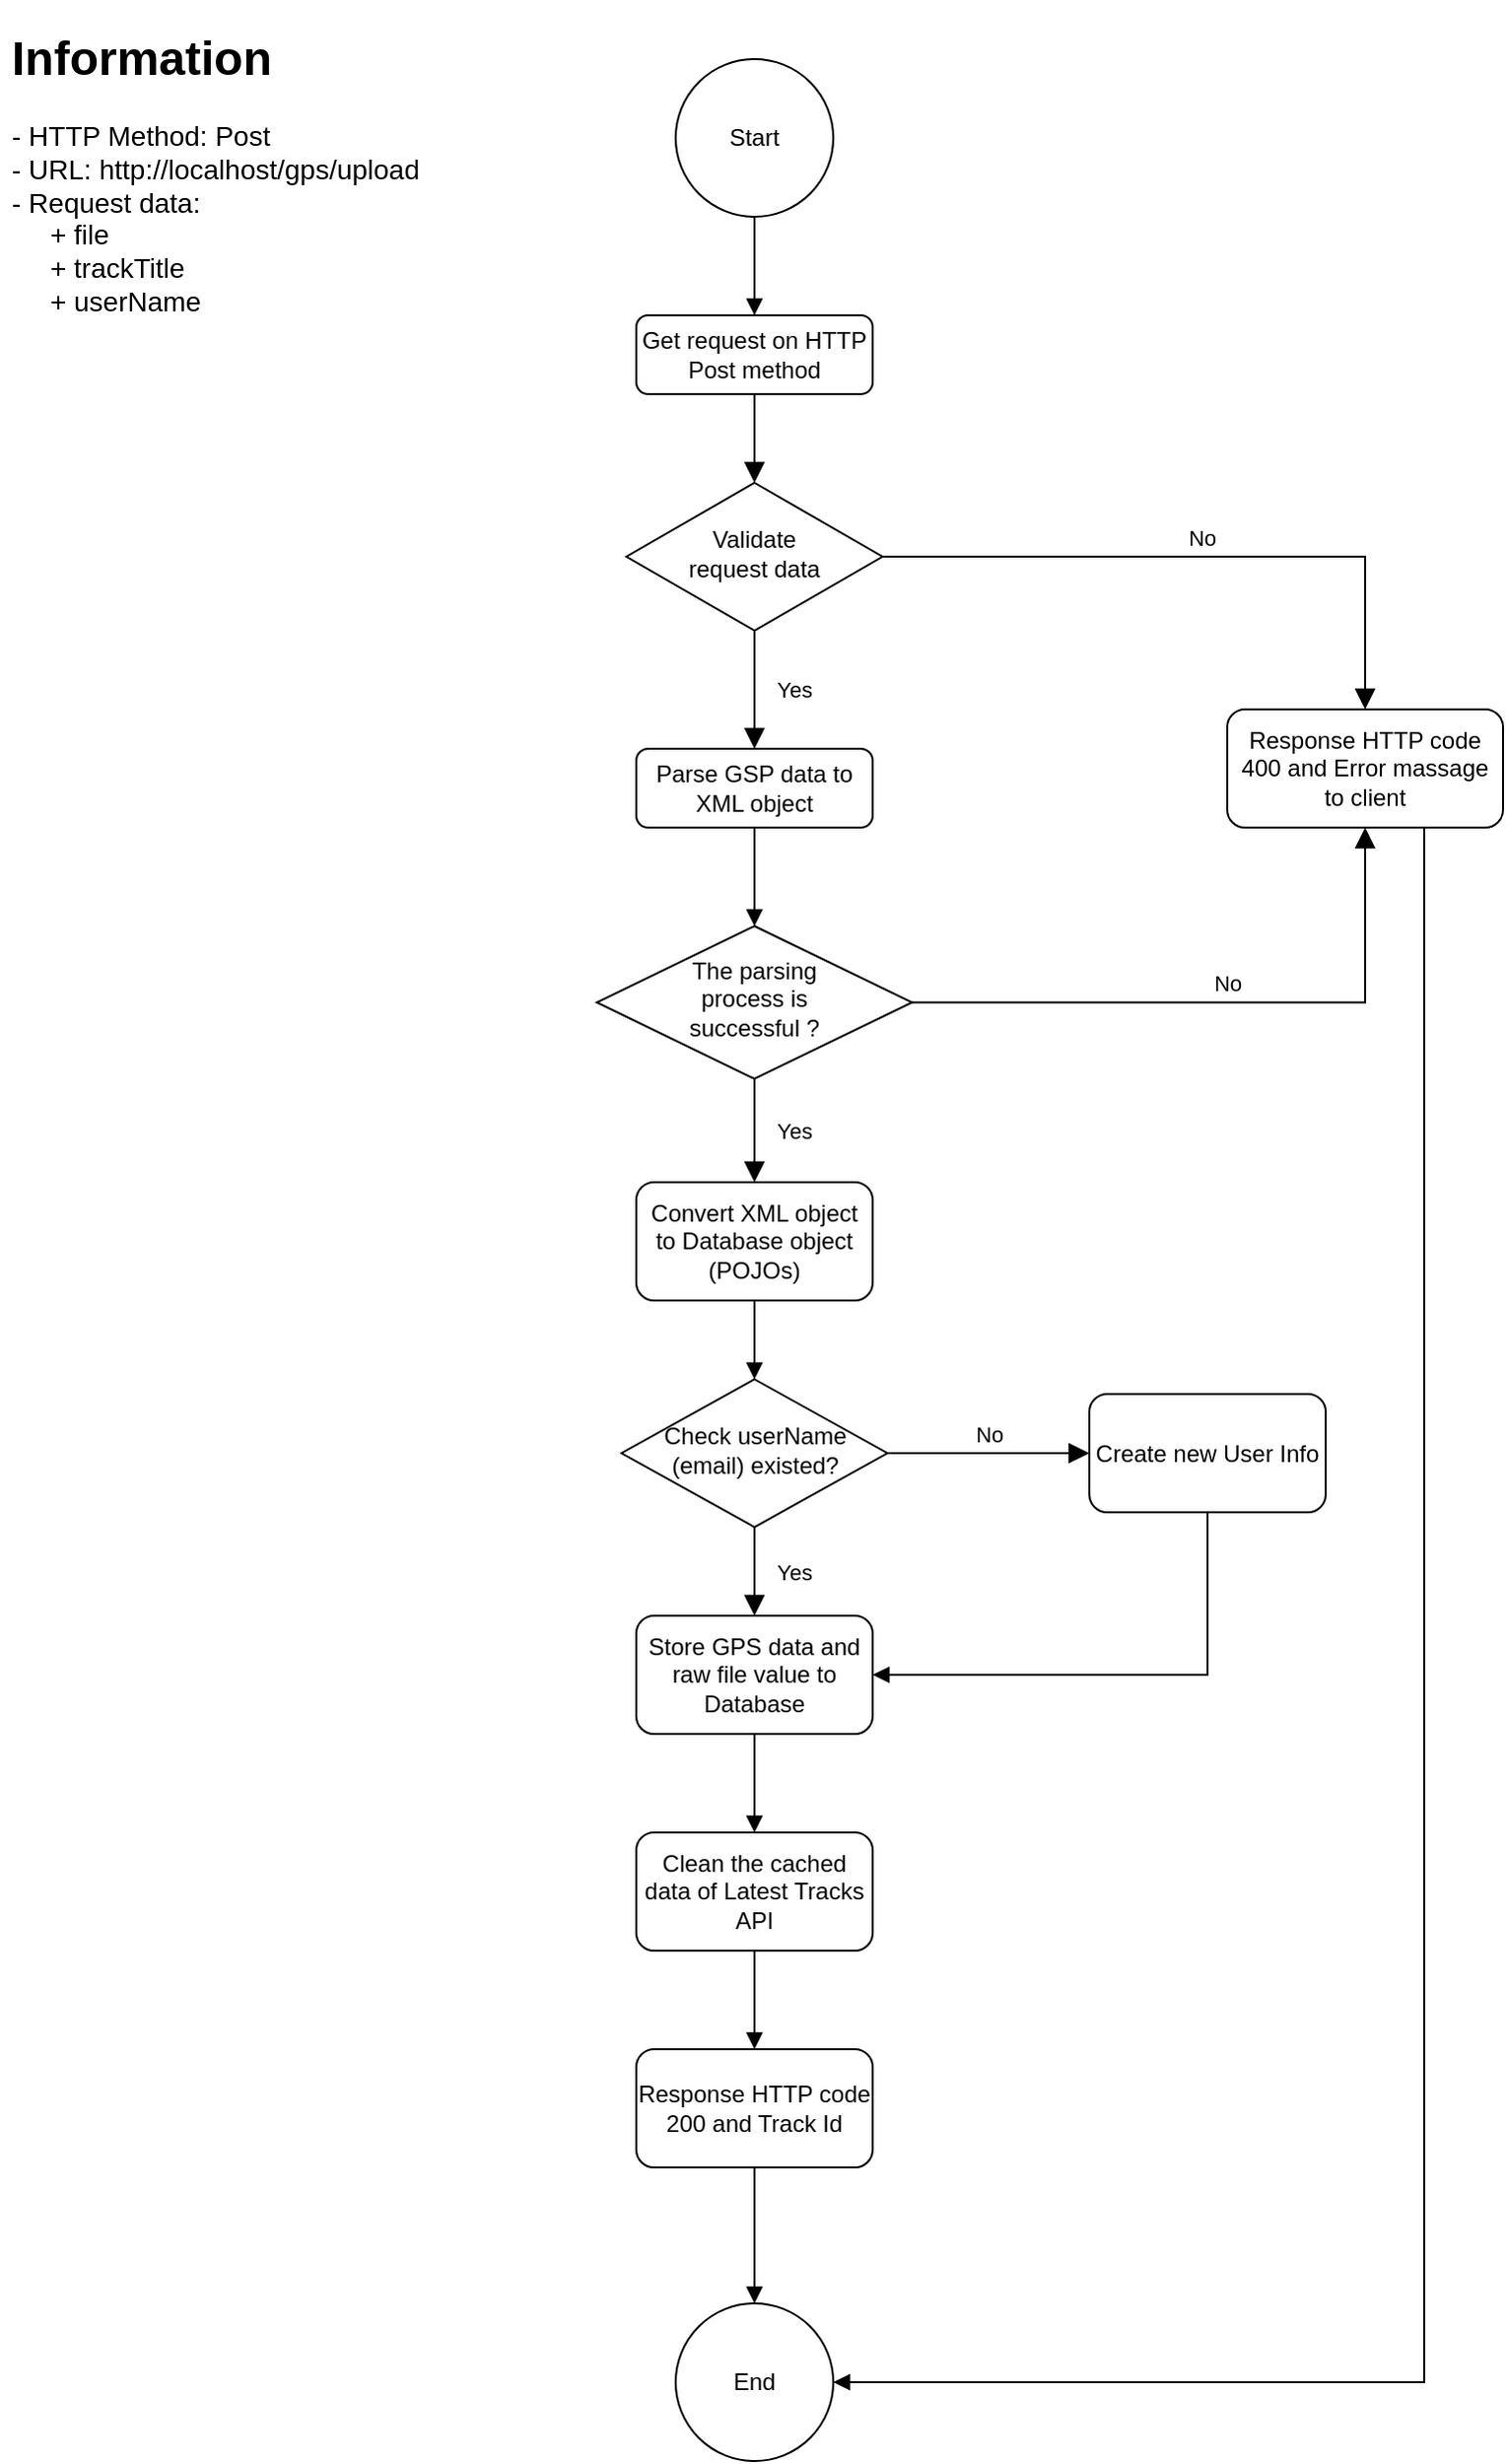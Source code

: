 <mxfile version="13.7.9" type="device" pages="3"><diagram id="C5RBs43oDa-KdzZeNtuy" name="Upload GPS file API"><mxGraphModel dx="931" dy="863" grid="1" gridSize="10" guides="1" tooltips="1" connect="1" arrows="1" fold="1" page="1" pageScale="1" pageWidth="827" pageHeight="1169" math="0" shadow="0"><root><mxCell id="WIyWlLk6GJQsqaUBKTNV-0"/><mxCell id="WIyWlLk6GJQsqaUBKTNV-1" parent="WIyWlLk6GJQsqaUBKTNV-0"/><mxCell id="WIyWlLk6GJQsqaUBKTNV-2" value="" style="rounded=0;html=1;jettySize=auto;orthogonalLoop=1;fontSize=11;endArrow=block;endFill=1;endSize=8;strokeWidth=1;shadow=0;labelBackgroundColor=none;edgeStyle=orthogonalEdgeStyle;" parent="WIyWlLk6GJQsqaUBKTNV-1" source="WIyWlLk6GJQsqaUBKTNV-3" target="WIyWlLk6GJQsqaUBKTNV-6" edge="1"><mxGeometry relative="1" as="geometry"/></mxCell><mxCell id="WIyWlLk6GJQsqaUBKTNV-3" value="Get request on HTTP Post method" style="rounded=1;whiteSpace=wrap;html=1;fontSize=12;glass=0;strokeWidth=1;shadow=0;" parent="WIyWlLk6GJQsqaUBKTNV-1" vertex="1"><mxGeometry x="350" y="160" width="120" height="40" as="geometry"/></mxCell><mxCell id="WIyWlLk6GJQsqaUBKTNV-4" value="Yes" style="rounded=0;html=1;jettySize=auto;orthogonalLoop=1;fontSize=11;endArrow=block;endFill=1;endSize=8;strokeWidth=1;shadow=0;labelBackgroundColor=none;edgeStyle=orthogonalEdgeStyle;" parent="WIyWlLk6GJQsqaUBKTNV-1" source="WIyWlLk6GJQsqaUBKTNV-6" target="WIyWlLk6GJQsqaUBKTNV-12" edge="1"><mxGeometry y="20" relative="1" as="geometry"><mxPoint as="offset"/><mxPoint x="410" y="370" as="targetPoint"/></mxGeometry></mxCell><mxCell id="WIyWlLk6GJQsqaUBKTNV-5" value="No" style="edgeStyle=orthogonalEdgeStyle;rounded=0;html=1;jettySize=auto;orthogonalLoop=1;fontSize=11;endArrow=block;endFill=1;endSize=8;strokeWidth=1;shadow=0;labelBackgroundColor=none;" parent="WIyWlLk6GJQsqaUBKTNV-1" source="WIyWlLk6GJQsqaUBKTNV-6" target="WIyWlLk6GJQsqaUBKTNV-7" edge="1"><mxGeometry y="10" relative="1" as="geometry"><mxPoint as="offset"/></mxGeometry></mxCell><mxCell id="WIyWlLk6GJQsqaUBKTNV-6" value="Validate &lt;br&gt;request data" style="rhombus;whiteSpace=wrap;html=1;shadow=0;fontFamily=Helvetica;fontSize=12;align=center;strokeWidth=1;spacing=6;spacingTop=-4;" parent="WIyWlLk6GJQsqaUBKTNV-1" vertex="1"><mxGeometry x="345" y="245" width="130" height="75" as="geometry"/></mxCell><mxCell id="btYpiy4eYQdezpO6Eii2-0" style="edgeStyle=orthogonalEdgeStyle;rounded=0;orthogonalLoop=1;jettySize=auto;html=1;entryX=1;entryY=0.5;entryDx=0;entryDy=0;endArrow=block;endFill=1;" edge="1" parent="WIyWlLk6GJQsqaUBKTNV-1" source="WIyWlLk6GJQsqaUBKTNV-7" target="DVDZbF4AG9tviBJx6Me5-22"><mxGeometry relative="1" as="geometry"><Array as="points"><mxPoint x="750" y="1209"/></Array></mxGeometry></mxCell><mxCell id="WIyWlLk6GJQsqaUBKTNV-7" value="Response HTTP code 400 and Error massage to client" style="rounded=1;whiteSpace=wrap;html=1;fontSize=12;glass=0;strokeWidth=1;shadow=0;" parent="WIyWlLk6GJQsqaUBKTNV-1" vertex="1"><mxGeometry x="650" y="360" width="140" height="60" as="geometry"/></mxCell><mxCell id="DVDZbF4AG9tviBJx6Me5-8" value="" style="edgeStyle=orthogonalEdgeStyle;rounded=0;orthogonalLoop=1;jettySize=auto;html=1;endArrow=block;endFill=1;" edge="1" parent="WIyWlLk6GJQsqaUBKTNV-1" source="WIyWlLk6GJQsqaUBKTNV-12" target="DVDZbF4AG9tviBJx6Me5-6"><mxGeometry relative="1" as="geometry"/></mxCell><mxCell id="WIyWlLk6GJQsqaUBKTNV-12" value="Parse GSP data to XML object" style="rounded=1;whiteSpace=wrap;html=1;fontSize=12;glass=0;strokeWidth=1;shadow=0;" parent="WIyWlLk6GJQsqaUBKTNV-1" vertex="1"><mxGeometry x="350" y="380" width="120" height="40" as="geometry"/></mxCell><mxCell id="DVDZbF4AG9tviBJx6Me5-2" value="" style="edgeStyle=orthogonalEdgeStyle;rounded=0;orthogonalLoop=1;jettySize=auto;html=1;endArrow=block;endFill=1;" edge="1" parent="WIyWlLk6GJQsqaUBKTNV-1" source="DVDZbF4AG9tviBJx6Me5-0" target="WIyWlLk6GJQsqaUBKTNV-3"><mxGeometry relative="1" as="geometry"/></mxCell><mxCell id="DVDZbF4AG9tviBJx6Me5-0" value="Start" style="ellipse;whiteSpace=wrap;html=1;aspect=fixed;" vertex="1" parent="WIyWlLk6GJQsqaUBKTNV-1"><mxGeometry x="370" y="30" width="80" height="80" as="geometry"/></mxCell><mxCell id="DVDZbF4AG9tviBJx6Me5-4" value="Yes" style="rounded=0;html=1;jettySize=auto;orthogonalLoop=1;fontSize=11;endArrow=block;endFill=1;endSize=8;strokeWidth=1;shadow=0;labelBackgroundColor=none;edgeStyle=orthogonalEdgeStyle;" edge="1" parent="WIyWlLk6GJQsqaUBKTNV-1" source="DVDZbF4AG9tviBJx6Me5-6" target="DVDZbF4AG9tviBJx6Me5-9"><mxGeometry y="20" relative="1" as="geometry"><mxPoint as="offset"/><mxPoint x="390" y="610" as="targetPoint"/></mxGeometry></mxCell><mxCell id="DVDZbF4AG9tviBJx6Me5-5" value="No" style="edgeStyle=orthogonalEdgeStyle;rounded=0;html=1;jettySize=auto;orthogonalLoop=1;fontSize=11;endArrow=block;endFill=1;endSize=8;strokeWidth=1;shadow=0;labelBackgroundColor=none;entryX=0.5;entryY=1;entryDx=0;entryDy=0;" edge="1" parent="WIyWlLk6GJQsqaUBKTNV-1" source="DVDZbF4AG9tviBJx6Me5-6" target="WIyWlLk6GJQsqaUBKTNV-7"><mxGeometry y="10" relative="1" as="geometry"><mxPoint as="offset"/><mxPoint x="580" y="540" as="targetPoint"/></mxGeometry></mxCell><mxCell id="DVDZbF4AG9tviBJx6Me5-6" value="The parsing &lt;br&gt;process is &lt;br&gt;successful ?" style="rhombus;whiteSpace=wrap;html=1;shadow=0;fontFamily=Helvetica;fontSize=12;align=center;strokeWidth=1;spacing=6;spacingTop=-4;" vertex="1" parent="WIyWlLk6GJQsqaUBKTNV-1"><mxGeometry x="330" y="470" width="160" height="77.5" as="geometry"/></mxCell><mxCell id="DVDZbF4AG9tviBJx6Me5-16" value="" style="edgeStyle=orthogonalEdgeStyle;rounded=0;orthogonalLoop=1;jettySize=auto;html=1;endArrow=block;endFill=1;" edge="1" parent="WIyWlLk6GJQsqaUBKTNV-1" source="DVDZbF4AG9tviBJx6Me5-9" target="DVDZbF4AG9tviBJx6Me5-15"><mxGeometry relative="1" as="geometry"/></mxCell><mxCell id="DVDZbF4AG9tviBJx6Me5-9" value="Convert XML object to Database object (POJOs)" style="rounded=1;whiteSpace=wrap;html=1;fontSize=12;glass=0;strokeWidth=1;shadow=0;" vertex="1" parent="WIyWlLk6GJQsqaUBKTNV-1"><mxGeometry x="350" y="600" width="120" height="60" as="geometry"/></mxCell><mxCell id="DVDZbF4AG9tviBJx6Me5-13" value="Yes" style="rounded=0;html=1;jettySize=auto;orthogonalLoop=1;fontSize=11;endArrow=block;endFill=1;endSize=8;strokeWidth=1;shadow=0;labelBackgroundColor=none;edgeStyle=orthogonalEdgeStyle;" edge="1" parent="WIyWlLk6GJQsqaUBKTNV-1" source="DVDZbF4AG9tviBJx6Me5-15" target="DVDZbF4AG9tviBJx6Me5-18"><mxGeometry y="20" relative="1" as="geometry"><mxPoint as="offset"/><mxPoint x="410" y="825" as="targetPoint"/></mxGeometry></mxCell><mxCell id="DVDZbF4AG9tviBJx6Me5-14" value="No" style="edgeStyle=orthogonalEdgeStyle;rounded=0;html=1;jettySize=auto;orthogonalLoop=1;fontSize=11;endArrow=block;endFill=1;endSize=8;strokeWidth=1;shadow=0;labelBackgroundColor=none;entryX=0;entryY=0.5;entryDx=0;entryDy=0;" edge="1" parent="WIyWlLk6GJQsqaUBKTNV-1" source="DVDZbF4AG9tviBJx6Me5-15" target="DVDZbF4AG9tviBJx6Me5-17"><mxGeometry y="10" relative="1" as="geometry"><mxPoint as="offset"/><mxPoint x="560" y="727.5" as="targetPoint"/></mxGeometry></mxCell><mxCell id="DVDZbF4AG9tviBJx6Me5-15" value="Check userName (email) existed?" style="rhombus;whiteSpace=wrap;html=1;shadow=0;fontFamily=Helvetica;fontSize=12;align=center;strokeWidth=1;spacing=6;spacingTop=-4;" vertex="1" parent="WIyWlLk6GJQsqaUBKTNV-1"><mxGeometry x="342.5" y="700" width="135" height="75" as="geometry"/></mxCell><mxCell id="DVDZbF4AG9tviBJx6Me5-19" style="edgeStyle=orthogonalEdgeStyle;rounded=0;orthogonalLoop=1;jettySize=auto;html=1;entryX=1;entryY=0.5;entryDx=0;entryDy=0;endArrow=block;endFill=1;" edge="1" parent="WIyWlLk6GJQsqaUBKTNV-1" source="DVDZbF4AG9tviBJx6Me5-17" target="DVDZbF4AG9tviBJx6Me5-18"><mxGeometry relative="1" as="geometry"><Array as="points"><mxPoint x="640" y="850"/></Array></mxGeometry></mxCell><mxCell id="DVDZbF4AG9tviBJx6Me5-17" value="Create new User Info" style="rounded=1;whiteSpace=wrap;html=1;fontSize=12;glass=0;strokeWidth=1;shadow=0;" vertex="1" parent="WIyWlLk6GJQsqaUBKTNV-1"><mxGeometry x="580" y="707.5" width="120" height="60" as="geometry"/></mxCell><mxCell id="RsEQokVqoCm0Nu-ESWUh-1" value="" style="edgeStyle=orthogonalEdgeStyle;rounded=0;orthogonalLoop=1;jettySize=auto;html=1;endArrow=block;endFill=1;" edge="1" parent="WIyWlLk6GJQsqaUBKTNV-1" source="DVDZbF4AG9tviBJx6Me5-18" target="RsEQokVqoCm0Nu-ESWUh-0"><mxGeometry relative="1" as="geometry"/></mxCell><mxCell id="DVDZbF4AG9tviBJx6Me5-18" value="Store GPS data and raw file value to Database" style="rounded=1;whiteSpace=wrap;html=1;fontSize=12;glass=0;strokeWidth=1;shadow=0;" vertex="1" parent="WIyWlLk6GJQsqaUBKTNV-1"><mxGeometry x="350" y="820" width="120" height="60" as="geometry"/></mxCell><mxCell id="DVDZbF4AG9tviBJx6Me5-23" value="" style="edgeStyle=orthogonalEdgeStyle;rounded=0;orthogonalLoop=1;jettySize=auto;html=1;endArrow=block;endFill=1;" edge="1" parent="WIyWlLk6GJQsqaUBKTNV-1" source="DVDZbF4AG9tviBJx6Me5-20" target="DVDZbF4AG9tviBJx6Me5-22"><mxGeometry relative="1" as="geometry"/></mxCell><mxCell id="DVDZbF4AG9tviBJx6Me5-20" value="Response HTTP code 200 and Track Id" style="rounded=1;whiteSpace=wrap;html=1;fontSize=12;glass=0;strokeWidth=1;shadow=0;" vertex="1" parent="WIyWlLk6GJQsqaUBKTNV-1"><mxGeometry x="350" y="1040" width="120" height="60" as="geometry"/></mxCell><mxCell id="DVDZbF4AG9tviBJx6Me5-22" value="End" style="ellipse;whiteSpace=wrap;html=1;aspect=fixed;" vertex="1" parent="WIyWlLk6GJQsqaUBKTNV-1"><mxGeometry x="370" y="1169" width="80" height="80" as="geometry"/></mxCell><mxCell id="RsEQokVqoCm0Nu-ESWUh-2" value="" style="edgeStyle=orthogonalEdgeStyle;rounded=0;orthogonalLoop=1;jettySize=auto;html=1;endArrow=block;endFill=1;" edge="1" parent="WIyWlLk6GJQsqaUBKTNV-1" source="RsEQokVqoCm0Nu-ESWUh-0" target="DVDZbF4AG9tviBJx6Me5-20"><mxGeometry relative="1" as="geometry"/></mxCell><mxCell id="RsEQokVqoCm0Nu-ESWUh-0" value="Clean the cached data of Latest Tracks API" style="rounded=1;whiteSpace=wrap;html=1;fontSize=12;glass=0;strokeWidth=1;shadow=0;" vertex="1" parent="WIyWlLk6GJQsqaUBKTNV-1"><mxGeometry x="350" y="930" width="120" height="60" as="geometry"/></mxCell><mxCell id="56A3TCyXj9XcNxWilzhx-0" value="&lt;h1&gt;Information&lt;/h1&gt;&lt;div style=&quot;font-size: 14px&quot;&gt;&lt;font style=&quot;font-size: 14px&quot;&gt;- HTTP Method: Post&lt;/font&gt;&lt;/div&gt;&lt;div style=&quot;font-size: 14px&quot;&gt;&lt;font style=&quot;font-size: 14px&quot;&gt;- URL:&amp;nbsp;http://localhost/gps/upload&lt;/font&gt;&lt;/div&gt;&lt;div style=&quot;font-size: 14px&quot;&gt;&lt;font style=&quot;font-size: 14px&quot;&gt;- Request data:&lt;/font&gt;&lt;/div&gt;&lt;div style=&quot;font-size: 14px&quot;&gt;&lt;font style=&quot;font-size: 14px&quot;&gt;&amp;nbsp; &amp;nbsp; &amp;nbsp;+&amp;nbsp;file&lt;/font&gt;&lt;/div&gt;&lt;div style=&quot;font-size: 14px&quot;&gt;&lt;font style=&quot;font-size: 14px&quot;&gt;&amp;nbsp; &amp;nbsp; &amp;nbsp;+ trackTitle&lt;/font&gt;&lt;/div&gt;&lt;div style=&quot;font-size: 14px&quot;&gt;&lt;font style=&quot;font-size: 14px&quot;&gt;&amp;nbsp; &amp;nbsp; &amp;nbsp;+ userName&lt;/font&gt;&lt;/div&gt;" style="text;html=1;strokeColor=none;fillColor=none;spacing=5;spacingTop=-20;whiteSpace=wrap;overflow=hidden;rounded=0;" vertex="1" parent="WIyWlLk6GJQsqaUBKTNV-1"><mxGeometry x="27.5" y="10" width="230" height="150" as="geometry"/></mxCell></root></mxGraphModel></diagram><diagram id="ZixELAzurA13IY5Svw7-" name="Latest Tracks API"><mxGraphModel dx="931" dy="863" grid="1" gridSize="10" guides="1" tooltips="1" connect="1" arrows="1" fold="1" page="1" pageScale="1" pageWidth="850" pageHeight="1100" math="0" shadow="0"><root><mxCell id="M3HoaA6iL0MvAXQjL1n3-0"/><mxCell id="M3HoaA6iL0MvAXQjL1n3-1" parent="M3HoaA6iL0MvAXQjL1n3-0"/><mxCell id="FivdpSuNR43v4iTHooYH-0" value="" style="rounded=0;html=1;jettySize=auto;orthogonalLoop=1;fontSize=11;endArrow=block;endFill=1;endSize=8;strokeWidth=1;shadow=0;labelBackgroundColor=none;edgeStyle=orthogonalEdgeStyle;" edge="1" parent="M3HoaA6iL0MvAXQjL1n3-1" source="FivdpSuNR43v4iTHooYH-1" target="FivdpSuNR43v4iTHooYH-4"><mxGeometry relative="1" as="geometry"/></mxCell><mxCell id="FivdpSuNR43v4iTHooYH-1" value="Get request on HTTP Post method" style="rounded=1;whiteSpace=wrap;html=1;fontSize=12;glass=0;strokeWidth=1;shadow=0;" vertex="1" parent="M3HoaA6iL0MvAXQjL1n3-1"><mxGeometry x="250" y="160" width="120" height="40" as="geometry"/></mxCell><mxCell id="FivdpSuNR43v4iTHooYH-2" value="Yes" style="rounded=0;html=1;jettySize=auto;orthogonalLoop=1;fontSize=11;endArrow=block;endFill=1;endSize=8;strokeWidth=1;shadow=0;labelBackgroundColor=none;edgeStyle=orthogonalEdgeStyle;" edge="1" parent="M3HoaA6iL0MvAXQjL1n3-1" source="FivdpSuNR43v4iTHooYH-4" target="FivdpSuNR43v4iTHooYH-7"><mxGeometry y="20" relative="1" as="geometry"><mxPoint as="offset"/><mxPoint x="310" y="370" as="targetPoint"/></mxGeometry></mxCell><mxCell id="FivdpSuNR43v4iTHooYH-3" value="No" style="edgeStyle=orthogonalEdgeStyle;rounded=0;html=1;jettySize=auto;orthogonalLoop=1;fontSize=11;endArrow=block;endFill=1;endSize=8;strokeWidth=1;shadow=0;labelBackgroundColor=none;" edge="1" parent="M3HoaA6iL0MvAXQjL1n3-1" source="FivdpSuNR43v4iTHooYH-4" target="FivdpSuNR43v4iTHooYH-5"><mxGeometry y="10" relative="1" as="geometry"><mxPoint as="offset"/></mxGeometry></mxCell><mxCell id="FivdpSuNR43v4iTHooYH-4" value="Validate &lt;br&gt;request data" style="rhombus;whiteSpace=wrap;html=1;shadow=0;fontFamily=Helvetica;fontSize=12;align=center;strokeWidth=1;spacing=6;spacingTop=-4;" vertex="1" parent="M3HoaA6iL0MvAXQjL1n3-1"><mxGeometry x="245" y="245" width="130" height="75" as="geometry"/></mxCell><mxCell id="XECCqMj7XUSX2K-djAm7-0" style="edgeStyle=orthogonalEdgeStyle;rounded=0;orthogonalLoop=1;jettySize=auto;html=1;entryX=1;entryY=0.5;entryDx=0;entryDy=0;endArrow=block;endFill=1;" edge="1" parent="M3HoaA6iL0MvAXQjL1n3-1" source="FivdpSuNR43v4iTHooYH-5" target="FivdpSuNR43v4iTHooYH-24"><mxGeometry relative="1" as="geometry"/></mxCell><mxCell id="FivdpSuNR43v4iTHooYH-5" value="Response HTTP code 400 and Error massage to client" style="rounded=1;whiteSpace=wrap;html=1;fontSize=12;glass=0;strokeWidth=1;shadow=0;" vertex="1" parent="M3HoaA6iL0MvAXQjL1n3-1"><mxGeometry x="670" y="252.5" width="140" height="60" as="geometry"/></mxCell><mxCell id="FivdpSuNR43v4iTHooYH-6" value="" style="edgeStyle=orthogonalEdgeStyle;rounded=0;orthogonalLoop=1;jettySize=auto;html=1;endArrow=block;endFill=1;" edge="1" parent="M3HoaA6iL0MvAXQjL1n3-1" source="FivdpSuNR43v4iTHooYH-7" target="FivdpSuNR43v4iTHooYH-12"><mxGeometry relative="1" as="geometry"/></mxCell><mxCell id="FivdpSuNR43v4iTHooYH-7" value="Caching Processing" style="rounded=1;whiteSpace=wrap;html=1;fontSize=12;glass=0;strokeWidth=1;shadow=0;" vertex="1" parent="M3HoaA6iL0MvAXQjL1n3-1"><mxGeometry x="250" y="380" width="120" height="40" as="geometry"/></mxCell><mxCell id="FivdpSuNR43v4iTHooYH-8" value="" style="edgeStyle=orthogonalEdgeStyle;rounded=0;orthogonalLoop=1;jettySize=auto;html=1;endArrow=block;endFill=1;" edge="1" parent="M3HoaA6iL0MvAXQjL1n3-1" source="FivdpSuNR43v4iTHooYH-9" target="FivdpSuNR43v4iTHooYH-1"><mxGeometry relative="1" as="geometry"/></mxCell><mxCell id="FivdpSuNR43v4iTHooYH-9" value="Start" style="ellipse;whiteSpace=wrap;html=1;aspect=fixed;" vertex="1" parent="M3HoaA6iL0MvAXQjL1n3-1"><mxGeometry x="270" y="30" width="80" height="80" as="geometry"/></mxCell><mxCell id="FivdpSuNR43v4iTHooYH-10" value="No" style="rounded=0;html=1;jettySize=auto;orthogonalLoop=1;fontSize=11;endArrow=block;endFill=1;endSize=8;strokeWidth=1;shadow=0;labelBackgroundColor=none;edgeStyle=orthogonalEdgeStyle;entryX=0.5;entryY=0;entryDx=0;entryDy=0;" edge="1" parent="M3HoaA6iL0MvAXQjL1n3-1" source="FivdpSuNR43v4iTHooYH-12" target="FivdpSuNR43v4iTHooYH-17"><mxGeometry y="20" relative="1" as="geometry"><mxPoint as="offset"/><mxPoint x="310" y="600" as="targetPoint"/></mxGeometry></mxCell><mxCell id="FivdpSuNR43v4iTHooYH-11" value="Yes" style="edgeStyle=orthogonalEdgeStyle;rounded=0;html=1;jettySize=auto;orthogonalLoop=1;fontSize=11;endArrow=block;endFill=1;endSize=8;strokeWidth=1;shadow=0;labelBackgroundColor=none;" edge="1" parent="M3HoaA6iL0MvAXQjL1n3-1" source="FivdpSuNR43v4iTHooYH-12" target="FivdpSuNR43v4iTHooYH-23"><mxGeometry x="-0.833" y="9" relative="1" as="geometry"><mxPoint as="offset"/><mxPoint x="610" y="600" as="targetPoint"/></mxGeometry></mxCell><mxCell id="FivdpSuNR43v4iTHooYH-12" value="Has cached data &lt;br&gt;for this request?" style="rhombus;whiteSpace=wrap;html=1;shadow=0;fontFamily=Helvetica;fontSize=12;align=center;strokeWidth=1;spacing=6;spacingTop=-4;" vertex="1" parent="M3HoaA6iL0MvAXQjL1n3-1"><mxGeometry x="230" y="470" width="160" height="77.5" as="geometry"/></mxCell><mxCell id="FivdpSuNR43v4iTHooYH-15" value="Yes" style="rounded=0;html=1;jettySize=auto;orthogonalLoop=1;fontSize=11;endArrow=block;endFill=1;endSize=8;strokeWidth=1;shadow=0;labelBackgroundColor=none;edgeStyle=orthogonalEdgeStyle;" edge="1" parent="M3HoaA6iL0MvAXQjL1n3-1" source="FivdpSuNR43v4iTHooYH-17" target="FivdpSuNR43v4iTHooYH-21"><mxGeometry x="-0.4" y="-7" relative="1" as="geometry"><mxPoint x="1" as="offset"/><mxPoint x="310" y="825" as="targetPoint"/></mxGeometry></mxCell><mxCell id="FivdpSuNR43v4iTHooYH-16" value="No" style="edgeStyle=orthogonalEdgeStyle;rounded=0;html=1;jettySize=auto;orthogonalLoop=1;fontSize=11;endArrow=block;endFill=1;endSize=8;strokeWidth=1;shadow=0;labelBackgroundColor=none;entryX=0.5;entryY=0;entryDx=0;entryDy=0;" edge="1" parent="M3HoaA6iL0MvAXQjL1n3-1" source="FivdpSuNR43v4iTHooYH-17" target="FivdpSuNR43v4iTHooYH-19"><mxGeometry x="-0.54" y="8" relative="1" as="geometry"><mxPoint y="1" as="offset"/><mxPoint x="460" y="727.5" as="targetPoint"/><Array as="points"><mxPoint x="470" y="648"/></Array></mxGeometry></mxCell><mxCell id="FivdpSuNR43v4iTHooYH-17" value="Check userName (email) existed?" style="rhombus;whiteSpace=wrap;html=1;shadow=0;fontFamily=Helvetica;fontSize=12;align=center;strokeWidth=1;spacing=6;spacingTop=-4;" vertex="1" parent="M3HoaA6iL0MvAXQjL1n3-1"><mxGeometry x="242.5" y="610" width="135" height="75" as="geometry"/></mxCell><mxCell id="6hglxSxku67y5KpNpXZx-0" style="edgeStyle=orthogonalEdgeStyle;rounded=0;orthogonalLoop=1;jettySize=auto;html=1;exitX=0.5;exitY=1;exitDx=0;exitDy=0;entryX=1;entryY=0.5;entryDx=0;entryDy=0;endArrow=block;endFill=1;" edge="1" parent="M3HoaA6iL0MvAXQjL1n3-1" source="FivdpSuNR43v4iTHooYH-19" target="oVLw8IZYx1CwARpVCU9E-1"><mxGeometry relative="1" as="geometry"><Array as="points"><mxPoint x="470" y="880"/></Array></mxGeometry></mxCell><mxCell id="FivdpSuNR43v4iTHooYH-19" value="Get latest tracks from Database without userName&amp;nbsp;" style="rounded=1;whiteSpace=wrap;html=1;fontSize=12;glass=0;strokeWidth=1;shadow=0;" vertex="1" parent="M3HoaA6iL0MvAXQjL1n3-1"><mxGeometry x="410" y="720" width="120" height="60" as="geometry"/></mxCell><mxCell id="6hglxSxku67y5KpNpXZx-1" style="edgeStyle=orthogonalEdgeStyle;rounded=0;orthogonalLoop=1;jettySize=auto;html=1;entryX=0;entryY=0.5;entryDx=0;entryDy=0;endArrow=block;endFill=1;" edge="1" parent="M3HoaA6iL0MvAXQjL1n3-1" source="FivdpSuNR43v4iTHooYH-21" target="oVLw8IZYx1CwARpVCU9E-1"><mxGeometry relative="1" as="geometry"><Array as="points"><mxPoint x="170" y="880"/></Array></mxGeometry></mxCell><mxCell id="FivdpSuNR43v4iTHooYH-21" value="Get latest tracks from Database with userName&amp;nbsp;" style="rounded=1;whiteSpace=wrap;html=1;fontSize=12;glass=0;strokeWidth=1;shadow=0;" vertex="1" parent="M3HoaA6iL0MvAXQjL1n3-1"><mxGeometry x="100" y="720" width="120" height="60" as="geometry"/></mxCell><mxCell id="FivdpSuNR43v4iTHooYH-22" value="" style="edgeStyle=orthogonalEdgeStyle;rounded=0;orthogonalLoop=1;jettySize=auto;html=1;endArrow=block;endFill=1;" edge="1" parent="M3HoaA6iL0MvAXQjL1n3-1" source="FivdpSuNR43v4iTHooYH-23" target="FivdpSuNR43v4iTHooYH-24"><mxGeometry relative="1" as="geometry"/></mxCell><mxCell id="FivdpSuNR43v4iTHooYH-23" value="Response HTTP code 200 and the list latest tracks" style="rounded=1;whiteSpace=wrap;html=1;fontSize=12;glass=0;strokeWidth=1;shadow=0;" vertex="1" parent="M3HoaA6iL0MvAXQjL1n3-1"><mxGeometry x="580" y="910" width="120" height="60" as="geometry"/></mxCell><mxCell id="FivdpSuNR43v4iTHooYH-24" value="End" style="ellipse;whiteSpace=wrap;html=1;aspect=fixed;" vertex="1" parent="M3HoaA6iL0MvAXQjL1n3-1"><mxGeometry x="600" y="1000" width="80" height="80" as="geometry"/></mxCell><mxCell id="6hglxSxku67y5KpNpXZx-2" style="edgeStyle=orthogonalEdgeStyle;rounded=0;orthogonalLoop=1;jettySize=auto;html=1;entryX=0;entryY=0.5;entryDx=0;entryDy=0;endArrow=block;endFill=1;" edge="1" parent="M3HoaA6iL0MvAXQjL1n3-1" source="oVLw8IZYx1CwARpVCU9E-1" target="FivdpSuNR43v4iTHooYH-23"><mxGeometry relative="1" as="geometry"><Array as="points"><mxPoint x="310" y="940"/></Array></mxGeometry></mxCell><mxCell id="oVLw8IZYx1CwARpVCU9E-1" value="Store this latest tracks data to cache" style="rounded=1;whiteSpace=wrap;html=1;fontSize=12;glass=0;strokeWidth=1;shadow=0;" vertex="1" parent="M3HoaA6iL0MvAXQjL1n3-1"><mxGeometry x="257.5" y="850" width="120" height="60" as="geometry"/></mxCell><mxCell id="sIWgmwvRUQa0p2DnlzLS-0" value="&lt;h1&gt;Information&lt;/h1&gt;&lt;div style=&quot;font-size: 14px&quot;&gt;&lt;font style=&quot;font-size: 14px&quot;&gt;- HTTP Method: Post&lt;/font&gt;&lt;/div&gt;&lt;div style=&quot;font-size: 14px&quot;&gt;&lt;font style=&quot;font-size: 14px&quot;&gt;- URL:&amp;nbsp;http://localhost/gps/latest&lt;/font&gt;&lt;/div&gt;&lt;div style=&quot;font-size: 14px&quot;&gt;&lt;font style=&quot;font-size: 14px&quot;&gt;- Request data:&lt;/font&gt;&lt;/div&gt;&lt;div style=&quot;font-size: 14px&quot;&gt;&lt;font style=&quot;font-size: 14px&quot;&gt;&amp;nbsp; &amp;nbsp; &amp;nbsp;+&amp;nbsp;pageSize&amp;nbsp;&lt;/font&gt;&lt;/div&gt;&lt;div style=&quot;font-size: 14px&quot;&gt;&lt;font style=&quot;font-size: 14px&quot;&gt;&amp;nbsp; &amp;nbsp; &amp;nbsp;+ pageIndex&amp;nbsp;&lt;/font&gt;&lt;/div&gt;&lt;div style=&quot;font-size: 14px&quot;&gt;&lt;font style=&quot;font-size: 14px&quot;&gt;&amp;nbsp; &amp;nbsp; &amp;nbsp;+ userName&lt;/font&gt;&lt;/div&gt;" style="text;html=1;strokeColor=none;fillColor=none;spacing=5;spacingTop=-20;whiteSpace=wrap;overflow=hidden;rounded=0;" vertex="1" parent="M3HoaA6iL0MvAXQjL1n3-1"><mxGeometry x="27.5" y="10" width="230" height="150" as="geometry"/></mxCell></root></mxGraphModel></diagram><diagram id="gGMZt6uiUSUeaGYsC621" name="Track Detail API"><mxGraphModel dx="931" dy="863" grid="1" gridSize="10" guides="1" tooltips="1" connect="1" arrows="1" fold="1" page="1" pageScale="1" pageWidth="850" pageHeight="1100" math="0" shadow="0"><root><mxCell id="ZHEEp5ZlJnTZqBF3rQnr-0"/><mxCell id="ZHEEp5ZlJnTZqBF3rQnr-1" parent="ZHEEp5ZlJnTZqBF3rQnr-0"/><mxCell id="EU2t3QvZUlUyNdcUB-Z--0" value="" style="rounded=0;html=1;jettySize=auto;orthogonalLoop=1;fontSize=11;endArrow=block;endFill=1;endSize=8;strokeWidth=1;shadow=0;labelBackgroundColor=none;edgeStyle=orthogonalEdgeStyle;" edge="1" parent="ZHEEp5ZlJnTZqBF3rQnr-1" source="EU2t3QvZUlUyNdcUB-Z--1" target="EU2t3QvZUlUyNdcUB-Z--4"><mxGeometry relative="1" as="geometry"/></mxCell><mxCell id="EU2t3QvZUlUyNdcUB-Z--1" value="Get request on HTTP Get method" style="rounded=1;whiteSpace=wrap;html=1;fontSize=12;glass=0;strokeWidth=1;shadow=0;" vertex="1" parent="ZHEEp5ZlJnTZqBF3rQnr-1"><mxGeometry x="250" y="160" width="120" height="40" as="geometry"/></mxCell><mxCell id="EU2t3QvZUlUyNdcUB-Z--2" value="Yes" style="rounded=0;html=1;jettySize=auto;orthogonalLoop=1;fontSize=11;endArrow=block;endFill=1;endSize=8;strokeWidth=1;shadow=0;labelBackgroundColor=none;edgeStyle=orthogonalEdgeStyle;" edge="1" parent="ZHEEp5ZlJnTZqBF3rQnr-1" source="EU2t3QvZUlUyNdcUB-Z--4" target="EU2t3QvZUlUyNdcUB-Z--8"><mxGeometry y="20" relative="1" as="geometry"><mxPoint as="offset"/><mxPoint x="310" y="370" as="targetPoint"/></mxGeometry></mxCell><mxCell id="EU2t3QvZUlUyNdcUB-Z--3" value="No" style="edgeStyle=orthogonalEdgeStyle;rounded=0;html=1;jettySize=auto;orthogonalLoop=1;fontSize=11;endArrow=block;endFill=1;endSize=8;strokeWidth=1;shadow=0;labelBackgroundColor=none;" edge="1" parent="ZHEEp5ZlJnTZqBF3rQnr-1" source="EU2t3QvZUlUyNdcUB-Z--4" target="EU2t3QvZUlUyNdcUB-Z--6"><mxGeometry y="10" relative="1" as="geometry"><mxPoint as="offset"/></mxGeometry></mxCell><mxCell id="EU2t3QvZUlUyNdcUB-Z--4" value="Validate &lt;br&gt;request data" style="rhombus;whiteSpace=wrap;html=1;shadow=0;fontFamily=Helvetica;fontSize=12;align=center;strokeWidth=1;spacing=6;spacingTop=-4;" vertex="1" parent="ZHEEp5ZlJnTZqBF3rQnr-1"><mxGeometry x="245" y="245" width="130" height="75" as="geometry"/></mxCell><mxCell id="EU2t3QvZUlUyNdcUB-Z--5" style="edgeStyle=orthogonalEdgeStyle;rounded=0;orthogonalLoop=1;jettySize=auto;html=1;entryX=1;entryY=0.5;entryDx=0;entryDy=0;endArrow=block;endFill=1;" edge="1" parent="ZHEEp5ZlJnTZqBF3rQnr-1" source="EU2t3QvZUlUyNdcUB-Z--6" target="EU2t3QvZUlUyNdcUB-Z--23"><mxGeometry relative="1" as="geometry"/></mxCell><mxCell id="EU2t3QvZUlUyNdcUB-Z--6" value="Response HTTP code 400 and Error massage to client" style="rounded=1;whiteSpace=wrap;html=1;fontSize=12;glass=0;strokeWidth=1;shadow=0;" vertex="1" parent="ZHEEp5ZlJnTZqBF3rQnr-1"><mxGeometry x="670" y="252.5" width="140" height="60" as="geometry"/></mxCell><mxCell id="EU2t3QvZUlUyNdcUB-Z--7" value="" style="edgeStyle=orthogonalEdgeStyle;rounded=0;orthogonalLoop=1;jettySize=auto;html=1;endArrow=block;endFill=1;" edge="1" parent="ZHEEp5ZlJnTZqBF3rQnr-1" source="EU2t3QvZUlUyNdcUB-Z--8" target="EU2t3QvZUlUyNdcUB-Z--13"><mxGeometry relative="1" as="geometry"/></mxCell><mxCell id="EU2t3QvZUlUyNdcUB-Z--8" value="Caching Processing" style="rounded=1;whiteSpace=wrap;html=1;fontSize=12;glass=0;strokeWidth=1;shadow=0;" vertex="1" parent="ZHEEp5ZlJnTZqBF3rQnr-1"><mxGeometry x="250" y="380" width="120" height="40" as="geometry"/></mxCell><mxCell id="EU2t3QvZUlUyNdcUB-Z--9" value="" style="edgeStyle=orthogonalEdgeStyle;rounded=0;orthogonalLoop=1;jettySize=auto;html=1;endArrow=block;endFill=1;" edge="1" parent="ZHEEp5ZlJnTZqBF3rQnr-1" source="EU2t3QvZUlUyNdcUB-Z--10" target="EU2t3QvZUlUyNdcUB-Z--1"><mxGeometry relative="1" as="geometry"/></mxCell><mxCell id="EU2t3QvZUlUyNdcUB-Z--10" value="Start" style="ellipse;whiteSpace=wrap;html=1;aspect=fixed;" vertex="1" parent="ZHEEp5ZlJnTZqBF3rQnr-1"><mxGeometry x="270" y="30" width="80" height="80" as="geometry"/></mxCell><mxCell id="EU2t3QvZUlUyNdcUB-Z--11" value="No" style="rounded=0;html=1;jettySize=auto;orthogonalLoop=1;fontSize=11;endArrow=block;endFill=1;endSize=8;strokeWidth=1;shadow=0;labelBackgroundColor=none;edgeStyle=orthogonalEdgeStyle;" edge="1" parent="ZHEEp5ZlJnTZqBF3rQnr-1" source="EU2t3QvZUlUyNdcUB-Z--13" target="EU2t3QvZUlUyNdcUB-Z--18"><mxGeometry y="20" relative="1" as="geometry"><mxPoint as="offset"/><mxPoint x="310" y="610.0" as="targetPoint"/></mxGeometry></mxCell><mxCell id="EU2t3QvZUlUyNdcUB-Z--12" value="Yes" style="edgeStyle=orthogonalEdgeStyle;rounded=0;html=1;jettySize=auto;orthogonalLoop=1;fontSize=11;endArrow=block;endFill=1;endSize=8;strokeWidth=1;shadow=0;labelBackgroundColor=none;" edge="1" parent="ZHEEp5ZlJnTZqBF3rQnr-1" source="EU2t3QvZUlUyNdcUB-Z--13" target="EU2t3QvZUlUyNdcUB-Z--22"><mxGeometry x="-0.833" y="9" relative="1" as="geometry"><mxPoint as="offset"/><mxPoint x="610" y="600" as="targetPoint"/></mxGeometry></mxCell><mxCell id="EU2t3QvZUlUyNdcUB-Z--13" value="Has cached data &lt;br&gt;for this request?" style="rhombus;whiteSpace=wrap;html=1;shadow=0;fontFamily=Helvetica;fontSize=12;align=center;strokeWidth=1;spacing=6;spacingTop=-4;" vertex="1" parent="ZHEEp5ZlJnTZqBF3rQnr-1"><mxGeometry x="230" y="470" width="160" height="77.5" as="geometry"/></mxCell><mxCell id="WJ1DAszJrzv8hmnJFCMy-0" style="edgeStyle=orthogonalEdgeStyle;rounded=0;orthogonalLoop=1;jettySize=auto;html=1;entryX=0.5;entryY=0;entryDx=0;entryDy=0;endArrow=block;endFill=1;" edge="1" parent="ZHEEp5ZlJnTZqBF3rQnr-1" source="EU2t3QvZUlUyNdcUB-Z--18" target="EU2t3QvZUlUyNdcUB-Z--26"><mxGeometry relative="1" as="geometry"/></mxCell><mxCell id="EU2t3QvZUlUyNdcUB-Z--18" value="Get track detail from Database with track ID" style="rounded=1;whiteSpace=wrap;html=1;fontSize=12;glass=0;strokeWidth=1;shadow=0;" vertex="1" parent="ZHEEp5ZlJnTZqBF3rQnr-1"><mxGeometry x="250" y="610" width="120" height="60" as="geometry"/></mxCell><mxCell id="EU2t3QvZUlUyNdcUB-Z--21" value="" style="edgeStyle=orthogonalEdgeStyle;rounded=0;orthogonalLoop=1;jettySize=auto;html=1;endArrow=block;endFill=1;" edge="1" parent="ZHEEp5ZlJnTZqBF3rQnr-1" source="EU2t3QvZUlUyNdcUB-Z--22" target="EU2t3QvZUlUyNdcUB-Z--23"><mxGeometry relative="1" as="geometry"/></mxCell><mxCell id="EU2t3QvZUlUyNdcUB-Z--22" value="Response HTTP code 200 and the list latest tracks" style="rounded=1;whiteSpace=wrap;html=1;fontSize=12;glass=0;strokeWidth=1;shadow=0;" vertex="1" parent="ZHEEp5ZlJnTZqBF3rQnr-1"><mxGeometry x="580" y="750" width="120" height="60" as="geometry"/></mxCell><mxCell id="EU2t3QvZUlUyNdcUB-Z--23" value="End" style="ellipse;whiteSpace=wrap;html=1;aspect=fixed;" vertex="1" parent="ZHEEp5ZlJnTZqBF3rQnr-1"><mxGeometry x="600" y="880" width="80" height="80" as="geometry"/></mxCell><mxCell id="EU2t3QvZUlUyNdcUB-Z--29" style="edgeStyle=orthogonalEdgeStyle;rounded=0;orthogonalLoop=1;jettySize=auto;html=1;entryX=0;entryY=0.5;entryDx=0;entryDy=0;endArrow=block;endFill=1;" edge="1" parent="ZHEEp5ZlJnTZqBF3rQnr-1" source="EU2t3QvZUlUyNdcUB-Z--26" target="EU2t3QvZUlUyNdcUB-Z--22"><mxGeometry relative="1" as="geometry"/></mxCell><mxCell id="EU2t3QvZUlUyNdcUB-Z--26" value="Store this track data to cache&lt;br&gt;(only store when track detail don't empty)" style="rounded=1;whiteSpace=wrap;html=1;fontSize=12;glass=0;strokeWidth=1;shadow=0;" vertex="1" parent="ZHEEp5ZlJnTZqBF3rQnr-1"><mxGeometry x="250" y="740" width="120" height="80" as="geometry"/></mxCell><mxCell id="EU2t3QvZUlUyNdcUB-Z--28" style="edgeStyle=orthogonalEdgeStyle;rounded=0;orthogonalLoop=1;jettySize=auto;html=1;exitX=0.5;exitY=1;exitDx=0;exitDy=0;endArrow=block;endFill=1;" edge="1" parent="ZHEEp5ZlJnTZqBF3rQnr-1" source="EU2t3QvZUlUyNdcUB-Z--26" target="EU2t3QvZUlUyNdcUB-Z--26"><mxGeometry relative="1" as="geometry"/></mxCell><mxCell id="WJ1DAszJrzv8hmnJFCMy-1" value="&lt;h1&gt;Information&lt;/h1&gt;&lt;div style=&quot;font-size: 14px&quot;&gt;&lt;font style=&quot;font-size: 14px&quot;&gt;- HTTP Method: Get&lt;/font&gt;&lt;/div&gt;&lt;div style=&quot;font-size: 14px&quot;&gt;&lt;font style=&quot;font-size: 14px&quot;&gt;- URL:&amp;nbsp;http://localhost/gps/track&lt;/font&gt;&lt;/div&gt;&lt;div style=&quot;font-size: 14px&quot;&gt;&lt;font style=&quot;font-size: 14px&quot;&gt;- Request data:&lt;/font&gt;&lt;/div&gt;&lt;div style=&quot;font-size: 14px&quot;&gt;&lt;font style=&quot;font-size: 14px&quot;&gt;&amp;nbsp; &amp;nbsp; &amp;nbsp;+&amp;nbsp;trackId&lt;/font&gt;&lt;/div&gt;" style="text;html=1;strokeColor=none;fillColor=none;spacing=5;spacingTop=-20;whiteSpace=wrap;overflow=hidden;rounded=0;" vertex="1" parent="ZHEEp5ZlJnTZqBF3rQnr-1"><mxGeometry x="30" y="20" width="230" height="150" as="geometry"/></mxCell></root></mxGraphModel></diagram></mxfile>